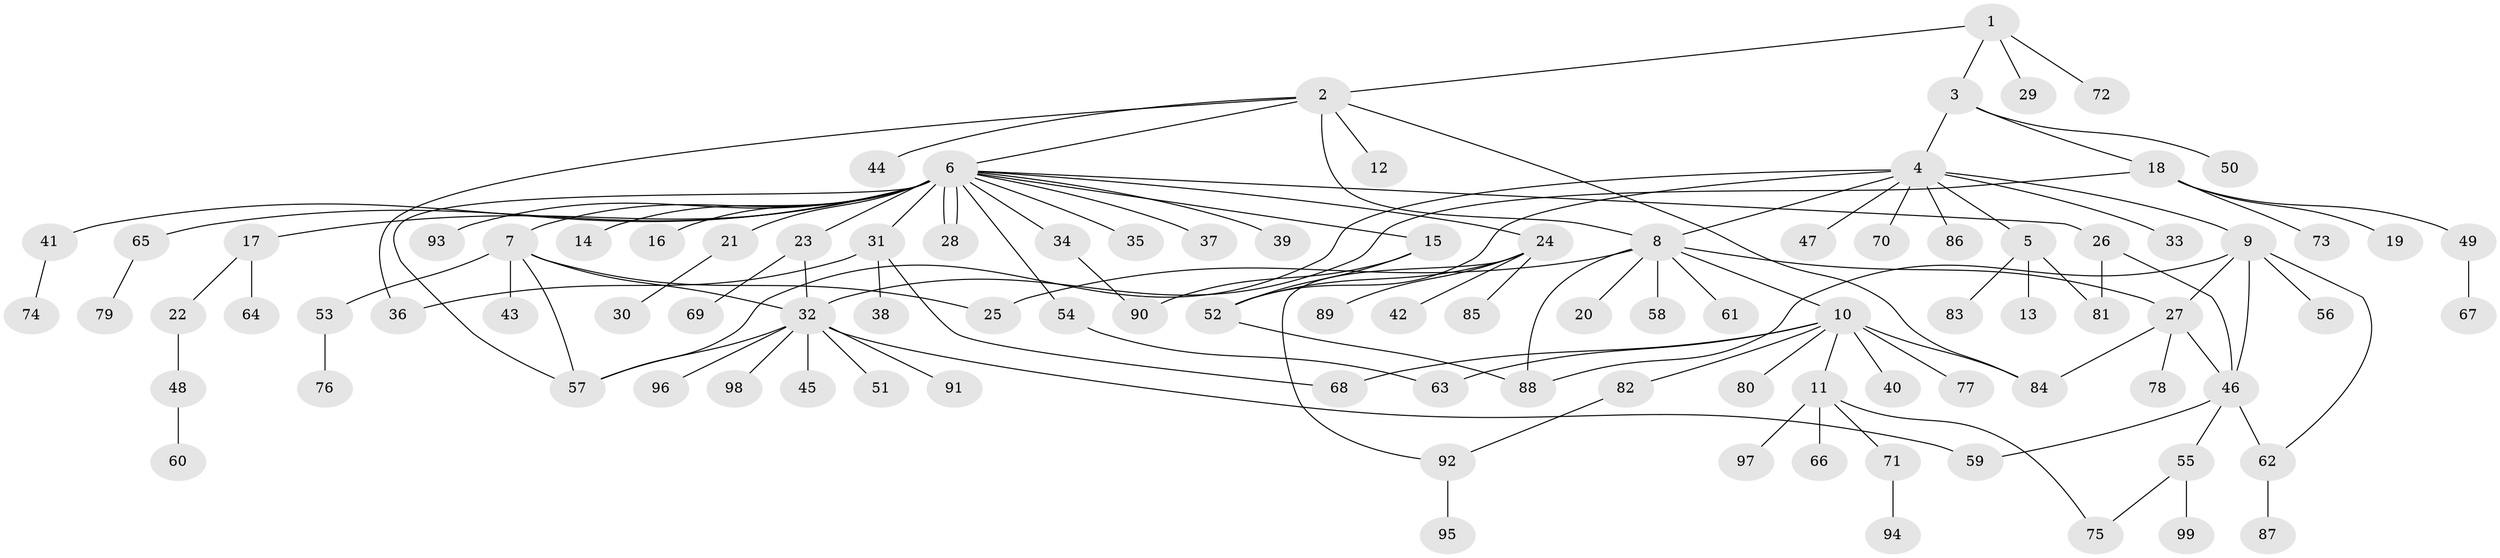 // Generated by graph-tools (version 1.1) at 2025/25/03/09/25 03:25:56]
// undirected, 99 vertices, 124 edges
graph export_dot {
graph [start="1"]
  node [color=gray90,style=filled];
  1;
  2;
  3;
  4;
  5;
  6;
  7;
  8;
  9;
  10;
  11;
  12;
  13;
  14;
  15;
  16;
  17;
  18;
  19;
  20;
  21;
  22;
  23;
  24;
  25;
  26;
  27;
  28;
  29;
  30;
  31;
  32;
  33;
  34;
  35;
  36;
  37;
  38;
  39;
  40;
  41;
  42;
  43;
  44;
  45;
  46;
  47;
  48;
  49;
  50;
  51;
  52;
  53;
  54;
  55;
  56;
  57;
  58;
  59;
  60;
  61;
  62;
  63;
  64;
  65;
  66;
  67;
  68;
  69;
  70;
  71;
  72;
  73;
  74;
  75;
  76;
  77;
  78;
  79;
  80;
  81;
  82;
  83;
  84;
  85;
  86;
  87;
  88;
  89;
  90;
  91;
  92;
  93;
  94;
  95;
  96;
  97;
  98;
  99;
  1 -- 2;
  1 -- 3;
  1 -- 29;
  1 -- 72;
  2 -- 6;
  2 -- 8;
  2 -- 12;
  2 -- 36;
  2 -- 44;
  2 -- 84;
  3 -- 4;
  3 -- 18;
  3 -- 50;
  4 -- 5;
  4 -- 8;
  4 -- 9;
  4 -- 33;
  4 -- 47;
  4 -- 52;
  4 -- 57;
  4 -- 70;
  4 -- 86;
  5 -- 13;
  5 -- 81;
  5 -- 83;
  6 -- 7;
  6 -- 14;
  6 -- 15;
  6 -- 16;
  6 -- 17;
  6 -- 21;
  6 -- 23;
  6 -- 24;
  6 -- 26;
  6 -- 28;
  6 -- 28;
  6 -- 31;
  6 -- 34;
  6 -- 35;
  6 -- 37;
  6 -- 39;
  6 -- 41;
  6 -- 54;
  6 -- 57;
  6 -- 65;
  6 -- 93;
  7 -- 25;
  7 -- 32;
  7 -- 43;
  7 -- 53;
  7 -- 57;
  8 -- 10;
  8 -- 20;
  8 -- 25;
  8 -- 27;
  8 -- 58;
  8 -- 61;
  8 -- 88;
  9 -- 27;
  9 -- 46;
  9 -- 56;
  9 -- 62;
  9 -- 88;
  10 -- 11;
  10 -- 40;
  10 -- 63;
  10 -- 68;
  10 -- 77;
  10 -- 80;
  10 -- 82;
  10 -- 84;
  11 -- 66;
  11 -- 71;
  11 -- 75;
  11 -- 97;
  15 -- 52;
  15 -- 90;
  17 -- 22;
  17 -- 64;
  18 -- 19;
  18 -- 32;
  18 -- 49;
  18 -- 73;
  21 -- 30;
  22 -- 48;
  23 -- 32;
  23 -- 69;
  24 -- 42;
  24 -- 52;
  24 -- 85;
  24 -- 89;
  24 -- 92;
  26 -- 46;
  26 -- 81;
  27 -- 46;
  27 -- 78;
  27 -- 84;
  31 -- 36;
  31 -- 38;
  31 -- 68;
  32 -- 45;
  32 -- 51;
  32 -- 57;
  32 -- 59;
  32 -- 91;
  32 -- 96;
  32 -- 98;
  34 -- 90;
  41 -- 74;
  46 -- 55;
  46 -- 59;
  46 -- 62;
  48 -- 60;
  49 -- 67;
  52 -- 88;
  53 -- 76;
  54 -- 63;
  55 -- 75;
  55 -- 99;
  62 -- 87;
  65 -- 79;
  71 -- 94;
  82 -- 92;
  92 -- 95;
}
